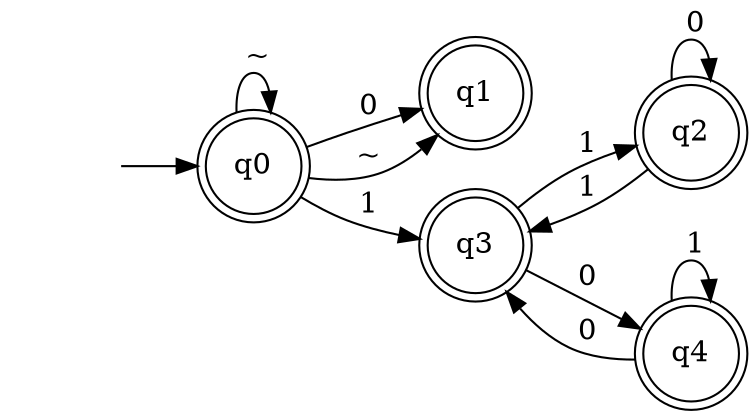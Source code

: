 /* Universidad de La Laguna 
	Grado en Ingenieria Informatica
	Computabilidad y Algoritmia

	Fichero DOT de representacion de un DFA
	Lenguaje reconocido: Cadenas binarias que representan numeros enteros divisibles por 3 sin ceros por la izquierda
	ER: 0|(1(01*0)*10*)+
*/
digraph DFA { 
 rankdir=LR;
 size = " 10, 4";
 d2tstyleonly = true;
 node [shape = none];" ";
 node[shape = circle];
 node [ shape =doublecircle] ; "q1" "q2" ;
" " -> "q0"
"q0" -> "q1" [ label=" 0" ];
"q0" -> "q3" [ label=" 1" ];
"q0" -> "q0" [ label=" ~" ];
"q0" -> "q1" [ label=" ~" ];
"q2" -> "q2" [ label=" 0" ];
"q2" -> "q3" [ label=" 1" ];
"q3" -> "q4" [ label=" 0" ];
"q3" -> "q2" [ label=" 1" ];
"q4" -> "q3" [ label=" 0" ];
"q4" -> "q4" [ label=" 1" ];
 }
